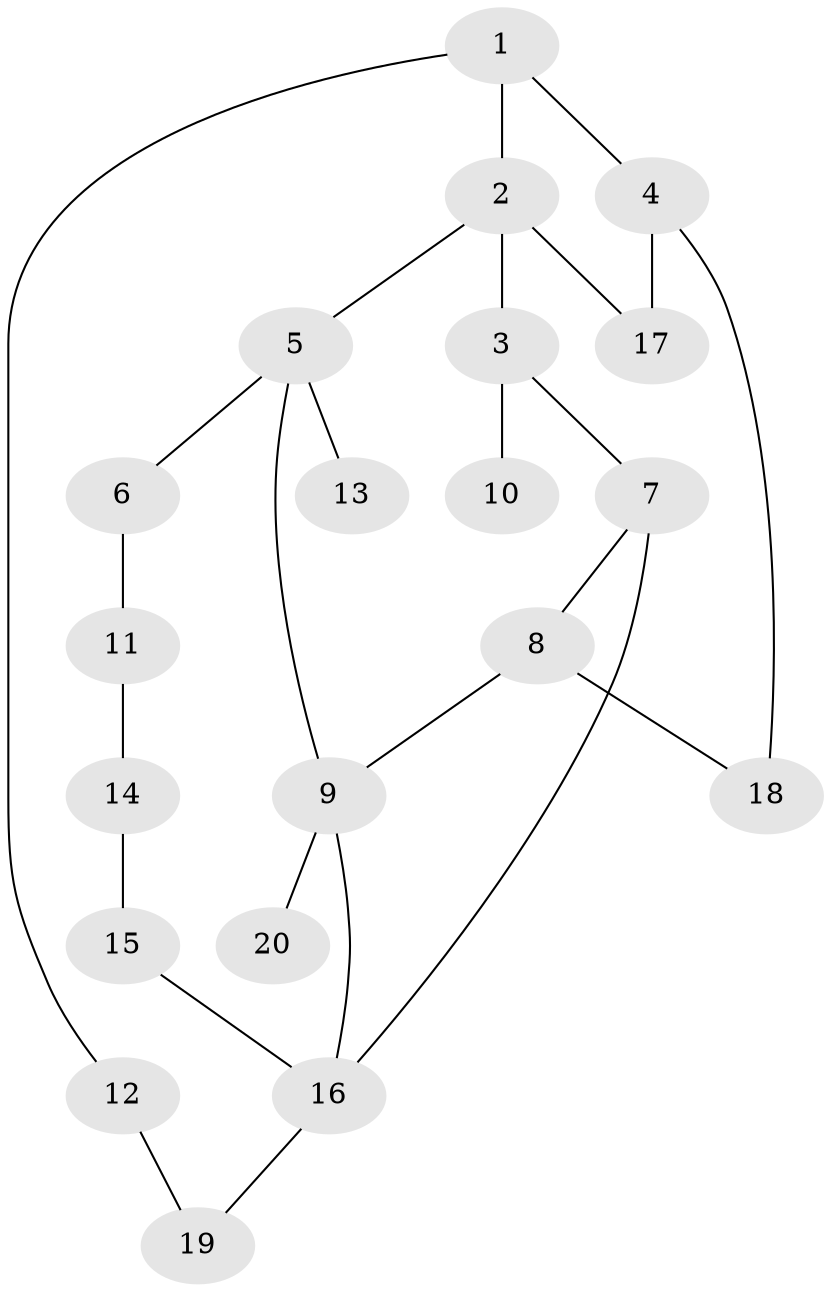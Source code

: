// Generated by graph-tools (version 1.1) at 2025/46/02/15/25 05:46:28]
// undirected, 20 vertices, 25 edges
graph export_dot {
graph [start="1"]
  node [color=gray90,style=filled];
  1;
  2;
  3;
  4;
  5;
  6;
  7;
  8;
  9;
  10;
  11;
  12;
  13;
  14;
  15;
  16;
  17;
  18;
  19;
  20;
  1 -- 2;
  1 -- 4;
  1 -- 12;
  2 -- 3;
  2 -- 5;
  2 -- 17;
  3 -- 7;
  3 -- 10;
  4 -- 18;
  4 -- 17;
  5 -- 6;
  5 -- 9;
  5 -- 13;
  6 -- 11;
  7 -- 8;
  7 -- 16;
  8 -- 9;
  8 -- 18;
  9 -- 16;
  9 -- 20;
  11 -- 14;
  12 -- 19;
  14 -- 15;
  15 -- 16;
  16 -- 19;
}
